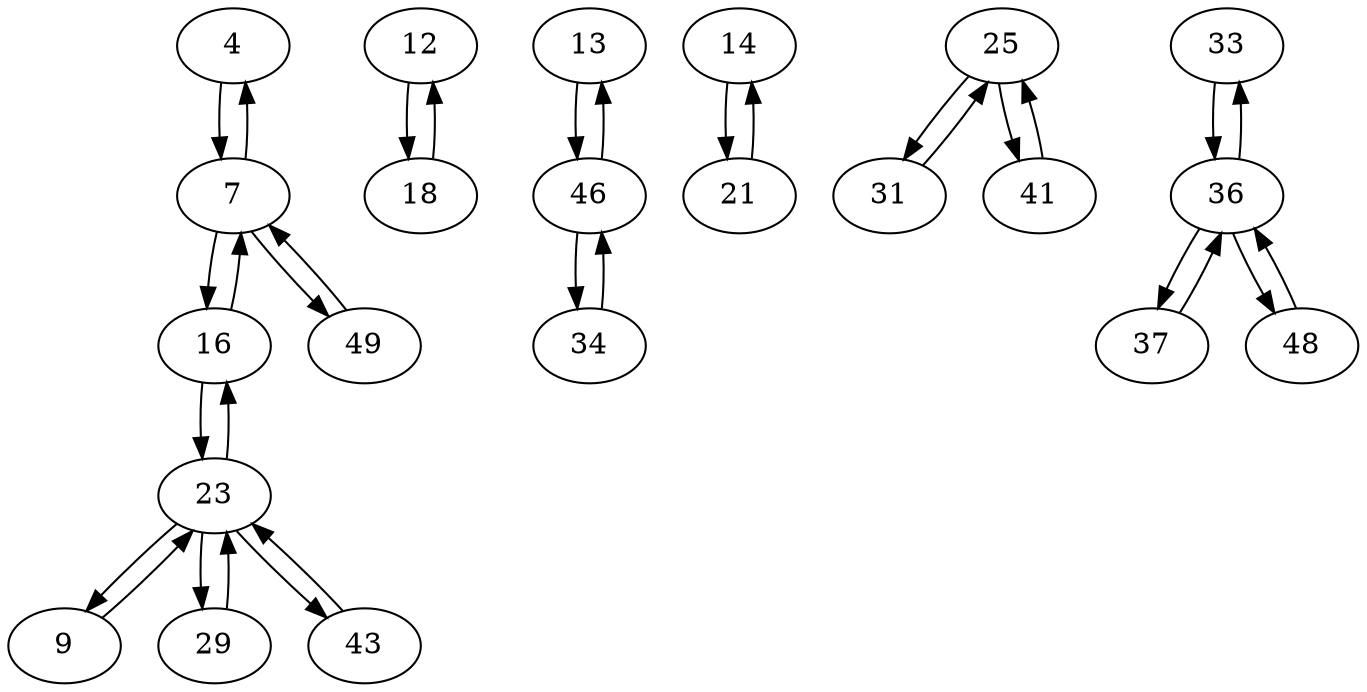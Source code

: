 digraph G {
  4 -> 7;
  7 -> 4;
  7 -> 16;
  7 -> 49;
  9 -> 23;
  12 -> 18;
  13 -> 46;
  14 -> 21;
  16 -> 7;
  16 -> 23;
  18 -> 12;
  21 -> 14;
  23 -> 9;
  23 -> 16;
  23 -> 29;
  23 -> 43;
  25 -> 31;
  25 -> 41;
  29 -> 23;
  31 -> 25;
  33 -> 36;
  34 -> 46;
  36 -> 33;
  36 -> 37;
  36 -> 48;
  37 -> 36;
  41 -> 25;
  43 -> 23;
  46 -> 13;
  46 -> 34;
  48 -> 36;
  49 -> 7;
}